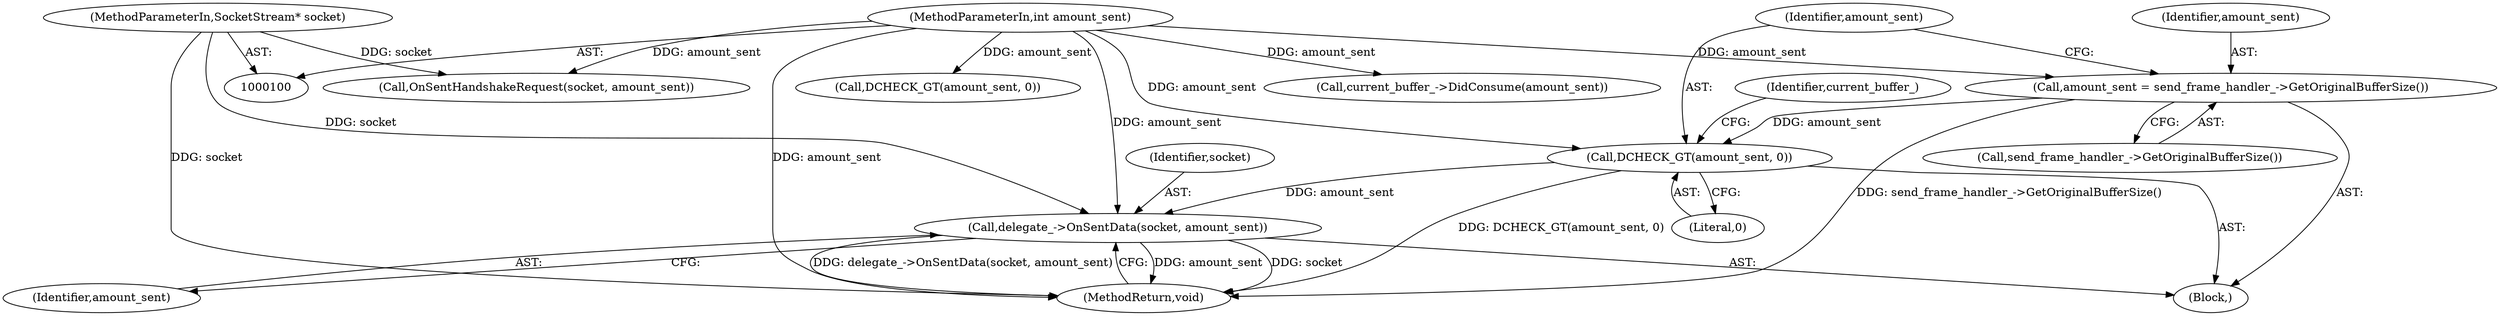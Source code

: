 digraph "0_Chrome_5dc90e57abcc7f0489e7ae09a3e687e9c6f4fad5@pointer" {
"1000162" [label="(Call,delegate_->OnSentData(socket, amount_sent))"];
"1000101" [label="(MethodParameterIn,SocketStream* socket)"];
"1000147" [label="(Call,DCHECK_GT(amount_sent, 0))"];
"1000144" [label="(Call,amount_sent = send_frame_handler_->GetOriginalBufferSize())"];
"1000102" [label="(MethodParameterIn,int amount_sent)"];
"1000162" [label="(Call,delegate_->OnSentData(socket, amount_sent))"];
"1000163" [label="(Identifier,socket)"];
"1000144" [label="(Call,amount_sent = send_frame_handler_->GetOriginalBufferSize())"];
"1000146" [label="(Call,send_frame_handler_->GetOriginalBufferSize())"];
"1000148" [label="(Identifier,amount_sent)"];
"1000145" [label="(Identifier,amount_sent)"];
"1000137" [label="(Call,current_buffer_->DidConsume(amount_sent))"];
"1000165" [label="(MethodReturn,void)"];
"1000149" [label="(Literal,0)"];
"1000102" [label="(MethodParameterIn,int amount_sent)"];
"1000117" [label="(Call,OnSentHandshakeRequest(socket, amount_sent))"];
"1000132" [label="(Call,DCHECK_GT(amount_sent, 0))"];
"1000123" [label="(Block,)"];
"1000147" [label="(Call,DCHECK_GT(amount_sent, 0))"];
"1000101" [label="(MethodParameterIn,SocketStream* socket)"];
"1000164" [label="(Identifier,amount_sent)"];
"1000151" [label="(Identifier,current_buffer_)"];
"1000162" -> "1000123"  [label="AST: "];
"1000162" -> "1000164"  [label="CFG: "];
"1000163" -> "1000162"  [label="AST: "];
"1000164" -> "1000162"  [label="AST: "];
"1000165" -> "1000162"  [label="CFG: "];
"1000162" -> "1000165"  [label="DDG: amount_sent"];
"1000162" -> "1000165"  [label="DDG: socket"];
"1000162" -> "1000165"  [label="DDG: delegate_->OnSentData(socket, amount_sent)"];
"1000101" -> "1000162"  [label="DDG: socket"];
"1000147" -> "1000162"  [label="DDG: amount_sent"];
"1000102" -> "1000162"  [label="DDG: amount_sent"];
"1000101" -> "1000100"  [label="AST: "];
"1000101" -> "1000165"  [label="DDG: socket"];
"1000101" -> "1000117"  [label="DDG: socket"];
"1000147" -> "1000123"  [label="AST: "];
"1000147" -> "1000149"  [label="CFG: "];
"1000148" -> "1000147"  [label="AST: "];
"1000149" -> "1000147"  [label="AST: "];
"1000151" -> "1000147"  [label="CFG: "];
"1000147" -> "1000165"  [label="DDG: DCHECK_GT(amount_sent, 0)"];
"1000144" -> "1000147"  [label="DDG: amount_sent"];
"1000102" -> "1000147"  [label="DDG: amount_sent"];
"1000144" -> "1000123"  [label="AST: "];
"1000144" -> "1000146"  [label="CFG: "];
"1000145" -> "1000144"  [label="AST: "];
"1000146" -> "1000144"  [label="AST: "];
"1000148" -> "1000144"  [label="CFG: "];
"1000144" -> "1000165"  [label="DDG: send_frame_handler_->GetOriginalBufferSize()"];
"1000102" -> "1000144"  [label="DDG: amount_sent"];
"1000102" -> "1000100"  [label="AST: "];
"1000102" -> "1000165"  [label="DDG: amount_sent"];
"1000102" -> "1000117"  [label="DDG: amount_sent"];
"1000102" -> "1000132"  [label="DDG: amount_sent"];
"1000102" -> "1000137"  [label="DDG: amount_sent"];
}
